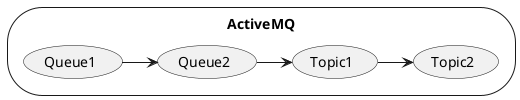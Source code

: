 ```plantuml
@startuml
storage ActiveMQ{
usecase Queue1[
Queue1
]
usecase Queue2[
Queue2
]
usecase Topic1[
Topic1
]
usecase Topic2[
Topic2
]
}
Queue1 -> Queue2
Queue2 -> Topic1
Topic1 -> Topic2
@enduml
```
